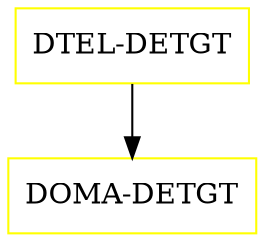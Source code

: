 digraph G {
  "DTEL-DETGT" [shape=box,color=yellow];
  "DOMA-DETGT" [shape=box,color=yellow,URL="./DOMA_DETGT.html"];
  "DTEL-DETGT" -> "DOMA-DETGT";
}
